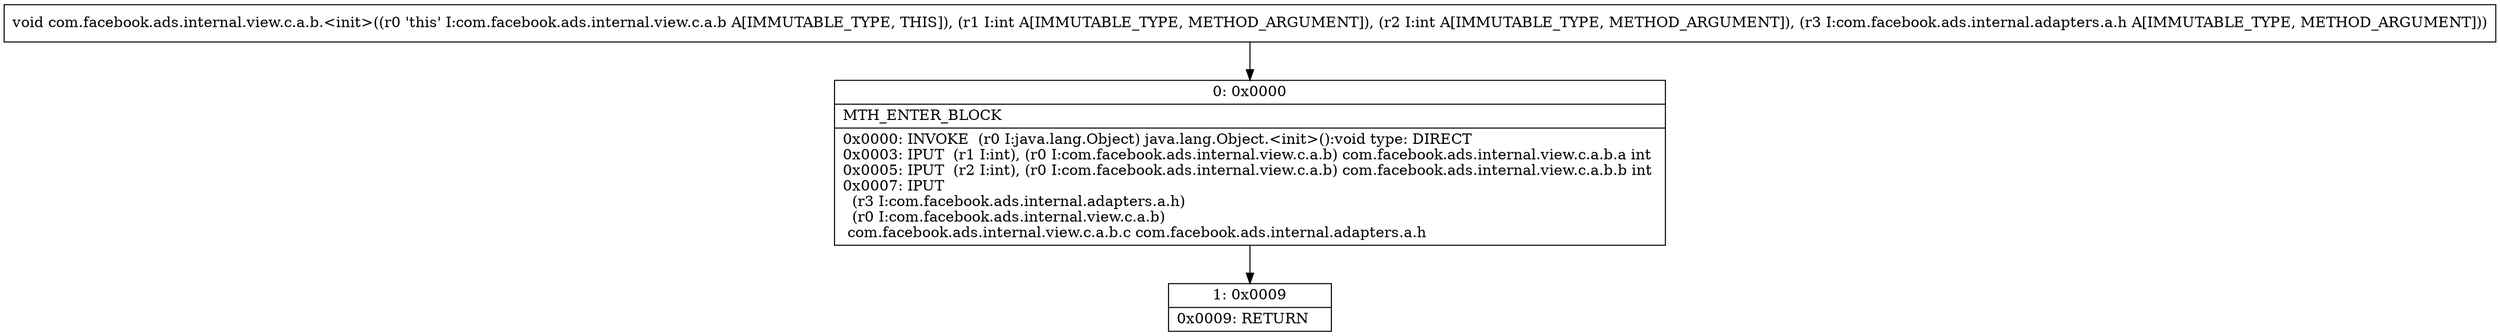 digraph "CFG forcom.facebook.ads.internal.view.c.a.b.\<init\>(IILcom\/facebook\/ads\/internal\/adapters\/a\/h;)V" {
Node_0 [shape=record,label="{0\:\ 0x0000|MTH_ENTER_BLOCK\l|0x0000: INVOKE  (r0 I:java.lang.Object) java.lang.Object.\<init\>():void type: DIRECT \l0x0003: IPUT  (r1 I:int), (r0 I:com.facebook.ads.internal.view.c.a.b) com.facebook.ads.internal.view.c.a.b.a int \l0x0005: IPUT  (r2 I:int), (r0 I:com.facebook.ads.internal.view.c.a.b) com.facebook.ads.internal.view.c.a.b.b int \l0x0007: IPUT  \l  (r3 I:com.facebook.ads.internal.adapters.a.h)\l  (r0 I:com.facebook.ads.internal.view.c.a.b)\l com.facebook.ads.internal.view.c.a.b.c com.facebook.ads.internal.adapters.a.h \l}"];
Node_1 [shape=record,label="{1\:\ 0x0009|0x0009: RETURN   \l}"];
MethodNode[shape=record,label="{void com.facebook.ads.internal.view.c.a.b.\<init\>((r0 'this' I:com.facebook.ads.internal.view.c.a.b A[IMMUTABLE_TYPE, THIS]), (r1 I:int A[IMMUTABLE_TYPE, METHOD_ARGUMENT]), (r2 I:int A[IMMUTABLE_TYPE, METHOD_ARGUMENT]), (r3 I:com.facebook.ads.internal.adapters.a.h A[IMMUTABLE_TYPE, METHOD_ARGUMENT])) }"];
MethodNode -> Node_0;
Node_0 -> Node_1;
}

